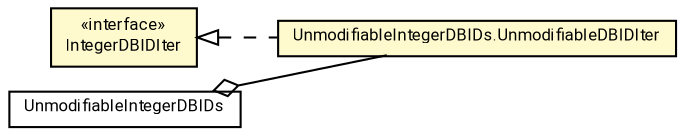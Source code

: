 #!/usr/local/bin/dot
#
# Class diagram 
# Generated by UMLGraph version R5_7_2-60-g0e99a6 (http://www.spinellis.gr/umlgraph/)
#

digraph G {
	graph [fontnames="svg"]
	edge [fontname="Roboto",fontsize=7,labelfontname="Roboto",labelfontsize=7,color="black"];
	node [fontname="Roboto",fontcolor="black",fontsize=8,shape=plaintext,margin=0,width=0,height=0];
	nodesep=0.15;
	ranksep=0.25;
	rankdir=LR;
	// de.lmu.ifi.dbs.elki.database.ids.integer.IntegerDBIDIter
	c10564501 [label=<<table title="de.lmu.ifi.dbs.elki.database.ids.integer.IntegerDBIDIter" border="0" cellborder="1" cellspacing="0" cellpadding="2" bgcolor="LemonChiffon" href="IntegerDBIDIter.html" target="_parent">
		<tr><td><table border="0" cellspacing="0" cellpadding="1">
		<tr><td align="center" balign="center"> &#171;interface&#187; </td></tr>
		<tr><td align="center" balign="center"> <font face="Roboto">IntegerDBIDIter</font> </td></tr>
		</table></td></tr>
		</table>>, URL="IntegerDBIDIter.html"];
	// de.lmu.ifi.dbs.elki.database.ids.integer.UnmodifiableIntegerDBIDs
	c10564534 [label=<<table title="de.lmu.ifi.dbs.elki.database.ids.integer.UnmodifiableIntegerDBIDs" border="0" cellborder="1" cellspacing="0" cellpadding="2" href="UnmodifiableIntegerDBIDs.html" target="_parent">
		<tr><td><table border="0" cellspacing="0" cellpadding="1">
		<tr><td align="center" balign="center"> <font face="Roboto">UnmodifiableIntegerDBIDs</font> </td></tr>
		</table></td></tr>
		</table>>, URL="UnmodifiableIntegerDBIDs.html"];
	// de.lmu.ifi.dbs.elki.database.ids.integer.UnmodifiableIntegerDBIDs.UnmodifiableDBIDIter
	c10564535 [label=<<table title="de.lmu.ifi.dbs.elki.database.ids.integer.UnmodifiableIntegerDBIDs.UnmodifiableDBIDIter" border="0" cellborder="1" cellspacing="0" cellpadding="2" bgcolor="lemonChiffon" href="UnmodifiableIntegerDBIDs.UnmodifiableDBIDIter.html" target="_parent">
		<tr><td><table border="0" cellspacing="0" cellpadding="1">
		<tr><td align="center" balign="center"> <font face="Roboto">UnmodifiableIntegerDBIDs.UnmodifiableDBIDIter</font> </td></tr>
		</table></td></tr>
		</table>>, URL="UnmodifiableIntegerDBIDs.UnmodifiableDBIDIter.html"];
	// de.lmu.ifi.dbs.elki.database.ids.integer.UnmodifiableIntegerDBIDs has de.lmu.ifi.dbs.elki.database.ids.integer.UnmodifiableIntegerDBIDs.UnmodifiableDBIDIter
	c10564534 -> c10564535 [arrowhead=none,arrowtail=ediamond,dir=back,weight=4];
	// de.lmu.ifi.dbs.elki.database.ids.integer.UnmodifiableIntegerDBIDs.UnmodifiableDBIDIter implements de.lmu.ifi.dbs.elki.database.ids.integer.IntegerDBIDIter
	c10564501 -> c10564535 [arrowtail=empty,style=dashed,dir=back,weight=9];
}

